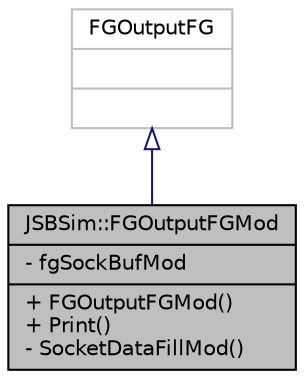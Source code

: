 digraph "JSBSim::FGOutputFGMod"
{
 // LATEX_PDF_SIZE
  edge [fontname="Helvetica",fontsize="10",labelfontname="Helvetica",labelfontsize="10"];
  node [fontname="Helvetica",fontsize="10",shape=record];
  Node1 [label="{JSBSim::FGOutputFGMod\n|- fgSockBufMod\l|+ FGOutputFGMod()\l+ Print()\l- SocketDataFillMod()\l}",height=0.2,width=0.4,color="black", fillcolor="grey75", style="filled", fontcolor="black",tooltip=" "];
  Node2 -> Node1 [dir="back",color="midnightblue",fontsize="10",style="solid",arrowtail="onormal",fontname="Helvetica"];
  Node2 [label="{FGOutputFG\n||}",height=0.2,width=0.4,color="grey75", fillcolor="white", style="filled",tooltip=" "];
}
